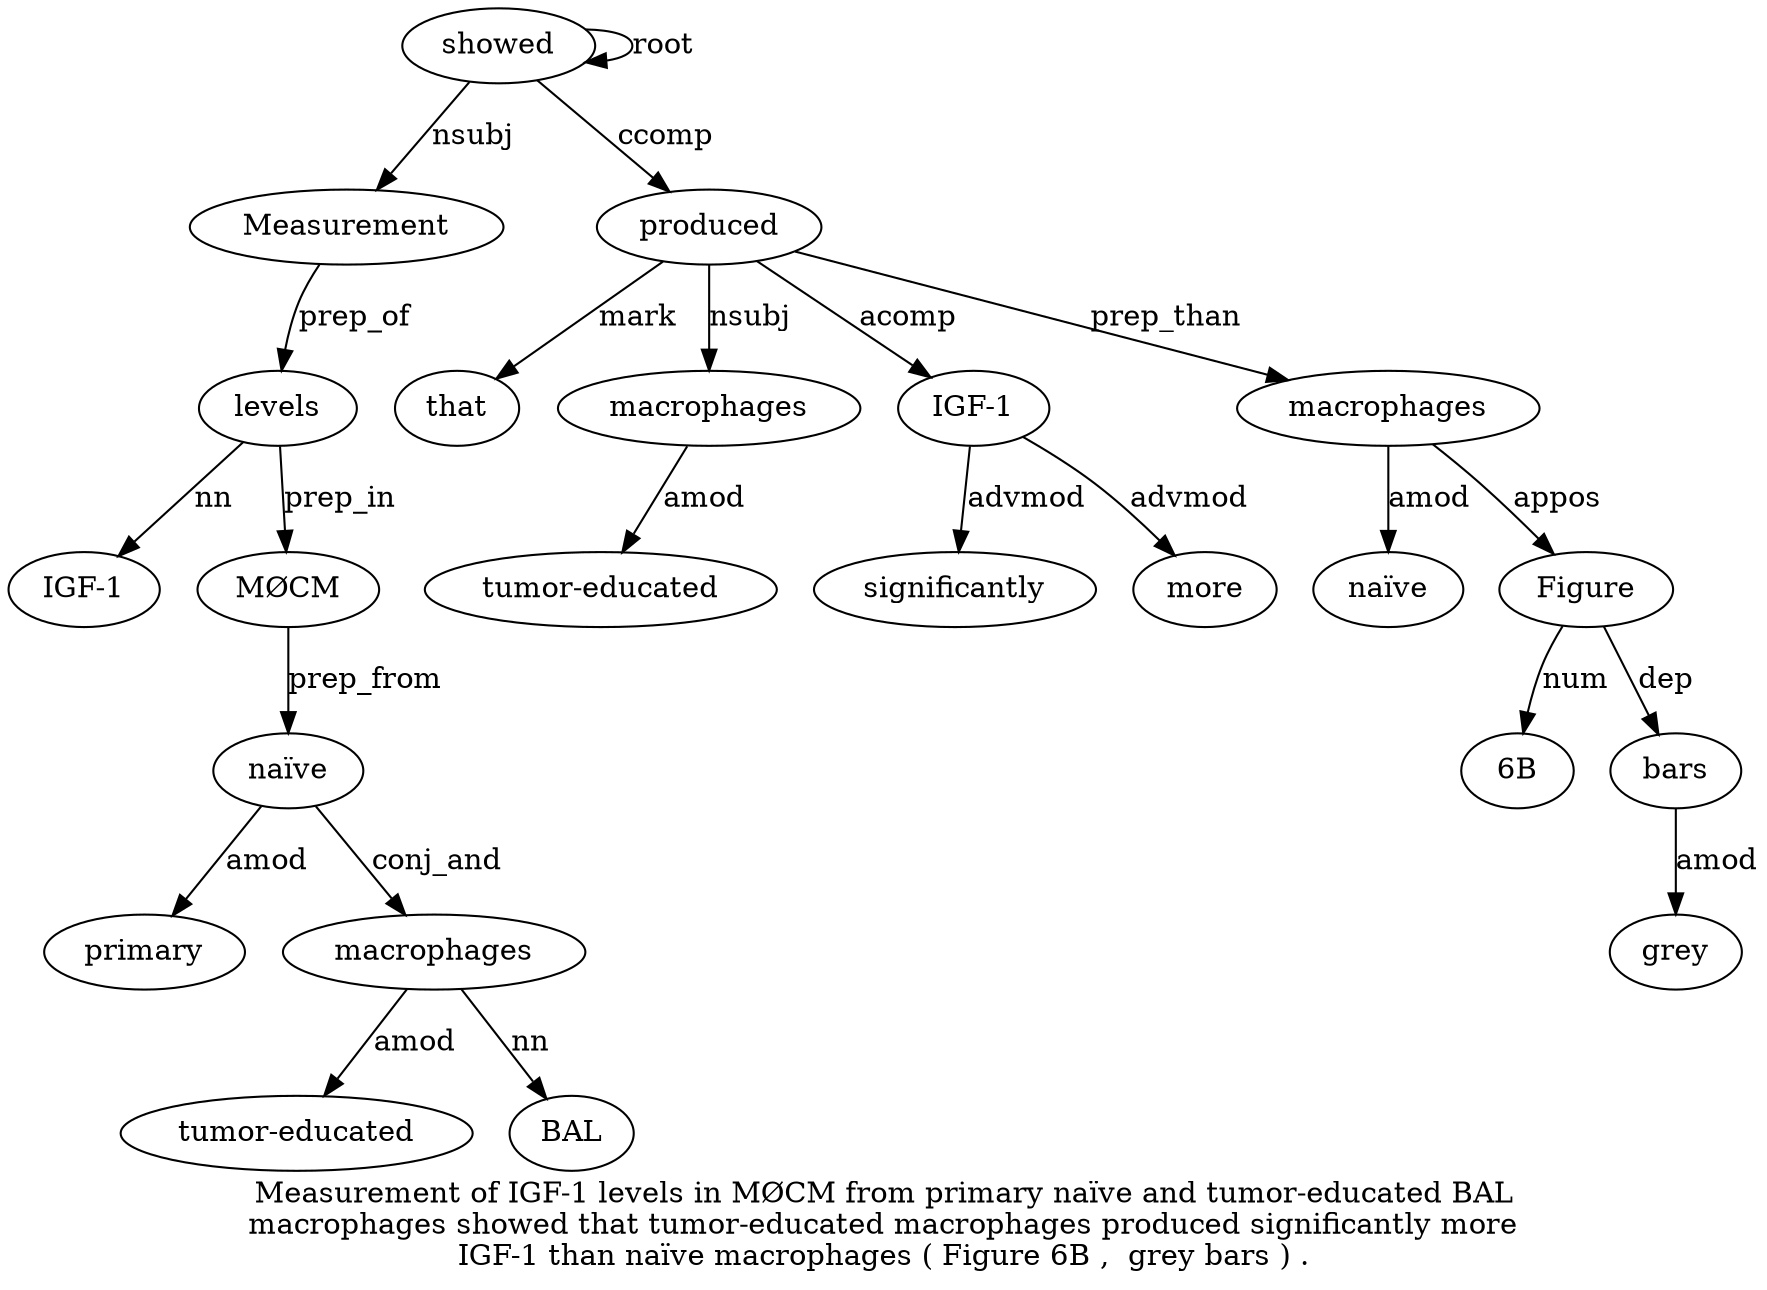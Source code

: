 digraph "Measurement of IGF-1 levels in MØCM from primary naïve and tumor-educated BAL macrophages showed that tumor-educated macrophages produced significantly more IGF-1 than naïve macrophages ( Figure 6B ,  grey bars ) ." {
label="Measurement of IGF-1 levels in MØCM from primary naïve and tumor-educated BAL
macrophages showed that tumor-educated macrophages produced significantly more
IGF-1 than naïve macrophages ( Figure 6B ,  grey bars ) .";
showed14 [style=filled, fillcolor=white, label=showed];
Measurement1 [style=filled, fillcolor=white, label=Measurement];
showed14 -> Measurement1  [label=nsubj];
levels4 [style=filled, fillcolor=white, label=levels];
"IGF-13" [style=filled, fillcolor=white, label="IGF-1"];
levels4 -> "IGF-13"  [label=nn];
Measurement1 -> levels4  [label=prep_of];
"MØCM6" [style=filled, fillcolor=white, label="MØCM"];
levels4 -> "MØCM6"  [label=prep_in];
"naïve9" [style=filled, fillcolor=white, label="naïve"];
primary8 [style=filled, fillcolor=white, label=primary];
"naïve9" -> primary8  [label=amod];
"MØCM6" -> "naïve9"  [label=prep_from];
macrophages13 [style=filled, fillcolor=white, label=macrophages];
"tumor-educated11" [style=filled, fillcolor=white, label="tumor-educated"];
macrophages13 -> "tumor-educated11"  [label=amod];
BAL12 [style=filled, fillcolor=white, label=BAL];
macrophages13 -> BAL12  [label=nn];
"naïve9" -> macrophages13  [label=conj_and];
showed14 -> showed14  [label=root];
produced18 [style=filled, fillcolor=white, label=produced];
that15 [style=filled, fillcolor=white, label=that];
produced18 -> that15  [label=mark];
macrophages17 [style=filled, fillcolor=white, label=macrophages];
"tumor-educated16" [style=filled, fillcolor=white, label="tumor-educated"];
macrophages17 -> "tumor-educated16"  [label=amod];
produced18 -> macrophages17  [label=nsubj];
showed14 -> produced18  [label=ccomp];
"IGF-12" [style=filled, fillcolor=white, label="IGF-1"];
significantly19 [style=filled, fillcolor=white, label=significantly];
"IGF-12" -> significantly19  [label=advmod];
more20 [style=filled, fillcolor=white, label=more];
"IGF-12" -> more20  [label=advmod];
produced18 -> "IGF-12"  [label=acomp];
macrophages24 [style=filled, fillcolor=white, label=macrophages];
"naïve23" [style=filled, fillcolor=white, label="naïve"];
macrophages24 -> "naïve23"  [label=amod];
produced18 -> macrophages24  [label=prep_than];
Figure26 [style=filled, fillcolor=white, label=Figure];
macrophages24 -> Figure26  [label=appos];
"6B27" [style=filled, fillcolor=white, label="6B"];
Figure26 -> "6B27"  [label=num];
bars30 [style=filled, fillcolor=white, label=bars];
grey29 [style=filled, fillcolor=white, label=grey];
bars30 -> grey29  [label=amod];
Figure26 -> bars30  [label=dep];
}
